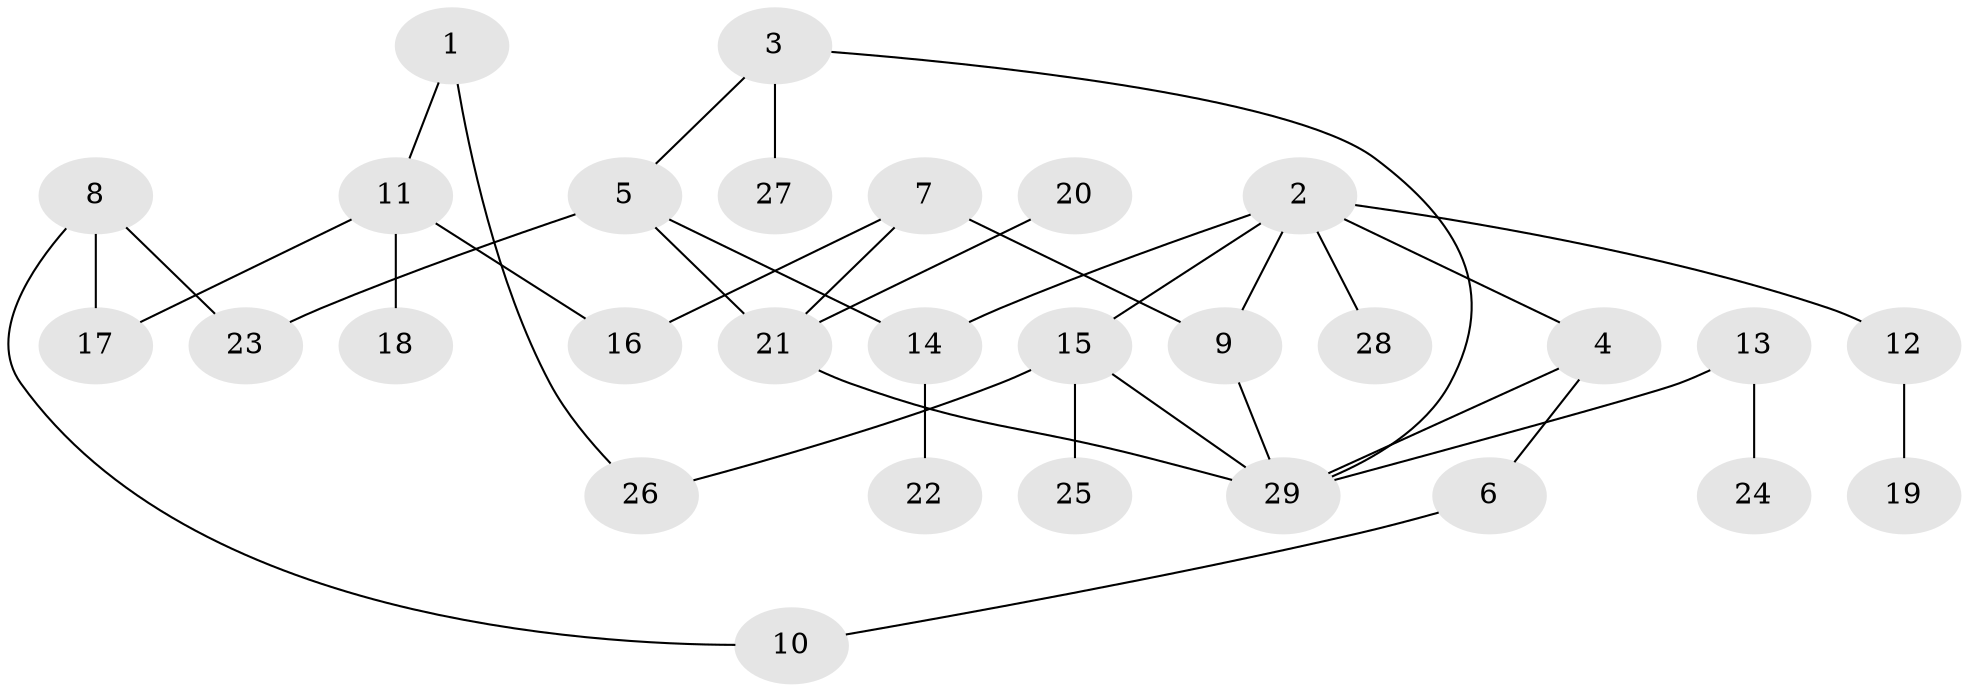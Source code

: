 // original degree distribution, {7: 0.017543859649122806, 6: 0.017543859649122806, 4: 0.10526315789473684, 3: 0.14035087719298245, 2: 0.3508771929824561, 5: 0.03508771929824561, 1: 0.3333333333333333}
// Generated by graph-tools (version 1.1) at 2025/35/03/04/25 23:35:59]
// undirected, 29 vertices, 36 edges
graph export_dot {
  node [color=gray90,style=filled];
  1;
  2;
  3;
  4;
  5;
  6;
  7;
  8;
  9;
  10;
  11;
  12;
  13;
  14;
  15;
  16;
  17;
  18;
  19;
  20;
  21;
  22;
  23;
  24;
  25;
  26;
  27;
  28;
  29;
  1 -- 11 [weight=1.0];
  1 -- 26 [weight=1.0];
  2 -- 4 [weight=1.0];
  2 -- 9 [weight=1.0];
  2 -- 12 [weight=1.0];
  2 -- 14 [weight=1.0];
  2 -- 15 [weight=1.0];
  2 -- 28 [weight=1.0];
  3 -- 5 [weight=1.0];
  3 -- 27 [weight=1.0];
  3 -- 29 [weight=1.0];
  4 -- 6 [weight=1.0];
  4 -- 29 [weight=1.0];
  5 -- 14 [weight=1.0];
  5 -- 21 [weight=1.0];
  5 -- 23 [weight=2.0];
  6 -- 10 [weight=1.0];
  7 -- 9 [weight=1.0];
  7 -- 16 [weight=1.0];
  7 -- 21 [weight=1.0];
  8 -- 10 [weight=1.0];
  8 -- 17 [weight=1.0];
  8 -- 23 [weight=1.0];
  9 -- 29 [weight=1.0];
  11 -- 16 [weight=1.0];
  11 -- 17 [weight=1.0];
  11 -- 18 [weight=1.0];
  12 -- 19 [weight=1.0];
  13 -- 24 [weight=1.0];
  13 -- 29 [weight=1.0];
  14 -- 22 [weight=1.0];
  15 -- 25 [weight=1.0];
  15 -- 26 [weight=1.0];
  15 -- 29 [weight=1.0];
  20 -- 21 [weight=1.0];
  21 -- 29 [weight=1.0];
}
